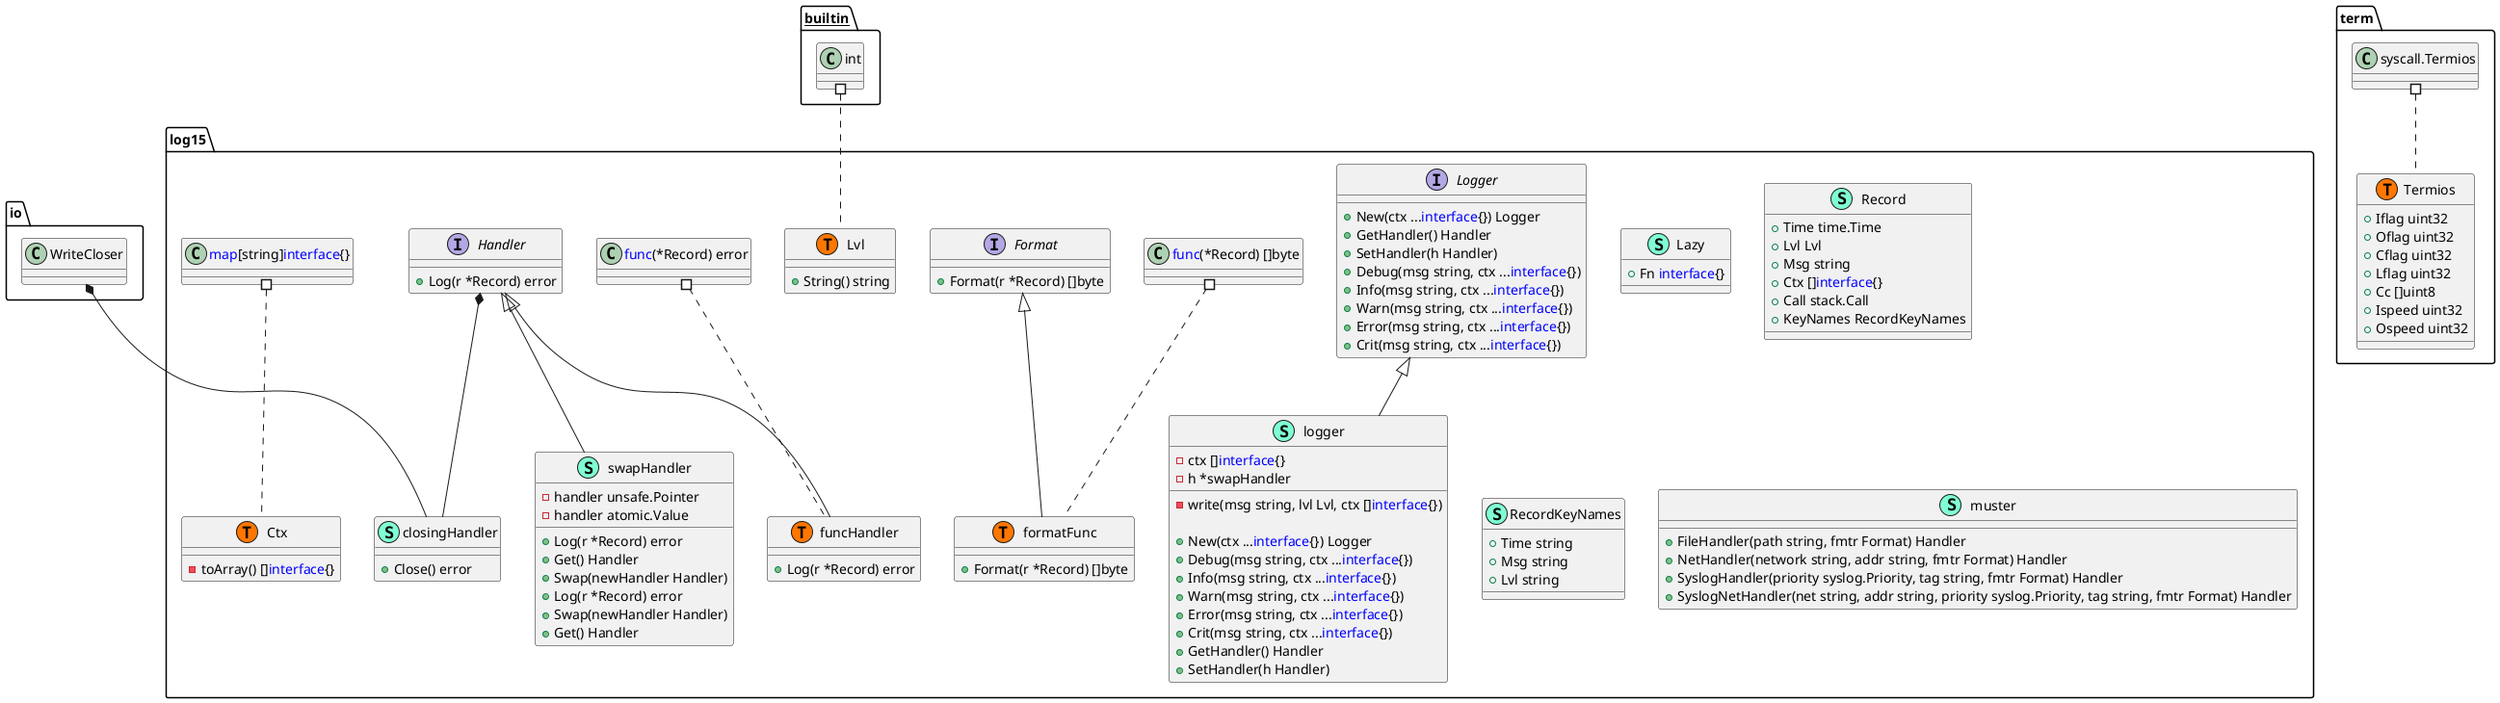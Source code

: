 @startuml
namespace log15 {
    class Ctx << (S,Aquamarine) >> {
        - toArray() []<font color=blue>interface</font>{}

    }
    interface Format  {
        + Format(r *Record) []byte

    }
    interface Handler  {
        + Log(r *Record) error

    }
    class Lazy << (S,Aquamarine) >> {
        + Fn <font color=blue>interface</font>{}

    }
    interface Logger  {
        + New(ctx ...<font color=blue>interface</font>{}) Logger
        + GetHandler() Handler
        + SetHandler(h Handler) 
        + Debug(msg string, ctx ...<font color=blue>interface</font>{}) 
        + Info(msg string, ctx ...<font color=blue>interface</font>{}) 
        + Warn(msg string, ctx ...<font color=blue>interface</font>{}) 
        + Error(msg string, ctx ...<font color=blue>interface</font>{}) 
        + Crit(msg string, ctx ...<font color=blue>interface</font>{}) 

    }
    class Lvl << (S,Aquamarine) >> {
        + String() string

    }
    class Record << (S,Aquamarine) >> {
        + Time time.Time
        + Lvl Lvl
        + Msg string
        + Ctx []<font color=blue>interface</font>{}
        + Call stack.Call
        + KeyNames RecordKeyNames

    }
    class RecordKeyNames << (S,Aquamarine) >> {
        + Time string
        + Msg string
        + Lvl string

    }
    class closingHandler << (S,Aquamarine) >> {
        + Close() error

    }
    class formatFunc << (S,Aquamarine) >> {
        + Format(r *Record) []byte

    }
    class funcHandler << (S,Aquamarine) >> {
        + Log(r *Record) error

    }
    class log15.Ctx << (T, #FF7700) >>  {
    }
    class log15.Lvl << (T, #FF7700) >>  {
    }
    class log15.formatFunc << (T, #FF7700) >>  {
    }
    class log15.funcHandler << (T, #FF7700) >>  {
    }
    class logger << (S,Aquamarine) >> {
        - ctx []<font color=blue>interface</font>{}
        - h *swapHandler

        - write(msg string, lvl Lvl, ctx []<font color=blue>interface</font>{}) 

        + New(ctx ...<font color=blue>interface</font>{}) Logger
        + Debug(msg string, ctx ...<font color=blue>interface</font>{}) 
        + Info(msg string, ctx ...<font color=blue>interface</font>{}) 
        + Warn(msg string, ctx ...<font color=blue>interface</font>{}) 
        + Error(msg string, ctx ...<font color=blue>interface</font>{}) 
        + Crit(msg string, ctx ...<font color=blue>interface</font>{}) 
        + GetHandler() Handler
        + SetHandler(h Handler) 

    }
    class muster << (S,Aquamarine) >> {
        + FileHandler(path string, fmtr Format) Handler
        + NetHandler(network string, addr string, fmtr Format) Handler
        + SyslogHandler(priority syslog.Priority, tag string, fmtr Format) Handler
        + SyslogNetHandler(net string, addr string, priority syslog.Priority, tag string, fmtr Format) Handler

    }
    class swapHandler << (S,Aquamarine) >> {
        - handler unsafe.Pointer
        - handler atomic.Value

        + Log(r *Record) error
        + Get() Handler
        + Swap(newHandler Handler) 
        + Log(r *Record) error
        + Swap(newHandler Handler) 
        + Get() Handler

    }
}
"io.WriteCloser" *-- "log15.closingHandler"
"log15.Handler" *-- "log15.closingHandler"

"log15.Format" <|-- "log15.formatFunc"
"log15.Handler" <|-- "log15.funcHandler"
"log15.Logger" <|-- "log15.logger"
"log15.Handler" <|-- "log15.swapHandler"

namespace term {
    class Termios << (S,Aquamarine) >> {
        + Iflag uint32
        + Oflag uint32
        + Cflag uint32
        + Lflag uint32
        + Cc []uint8
        + Ispeed uint32
        + Ospeed uint32

    }
    class term.Termios << (T, #FF7700) >>  {
    }
    class "syscall.Termios" as syscallTermios {
        'This class was created so that we can correctly have an alias pointing to this name. Since it contains dots that can break namespaces
    }
}


"__builtin__.int" #.. "log15.Lvl"
"log15.<font color=blue>func</font>(*Record) []byte" #.. "log15.formatFunc"
"log15.<font color=blue>func</font>(*Record) error" #.. "log15.funcHandler"
"log15.<font color=blue>map</font>[string]<font color=blue>interface</font>{}" #.. "log15.Ctx"
"term.syscallTermios" #.. "term.Termios"
@enduml
